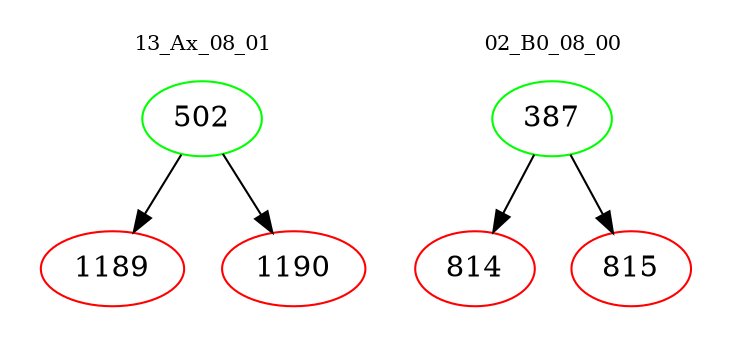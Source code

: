 digraph{
subgraph cluster_0 {
color = white
label = "13_Ax_08_01";
fontsize=10;
T0_502 [label="502", color="green"]
T0_502 -> T0_1189 [color="black"]
T0_1189 [label="1189", color="red"]
T0_502 -> T0_1190 [color="black"]
T0_1190 [label="1190", color="red"]
}
subgraph cluster_1 {
color = white
label = "02_B0_08_00";
fontsize=10;
T1_387 [label="387", color="green"]
T1_387 -> T1_814 [color="black"]
T1_814 [label="814", color="red"]
T1_387 -> T1_815 [color="black"]
T1_815 [label="815", color="red"]
}
}
